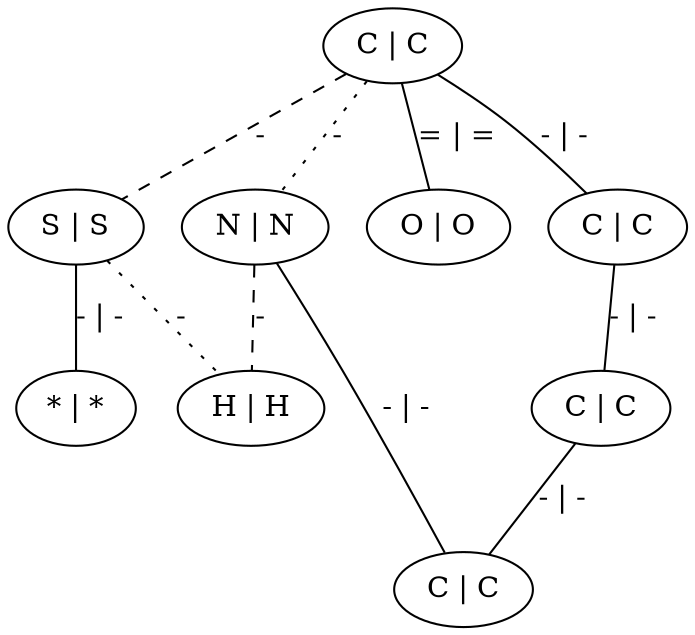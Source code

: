 graph G {
	0 [ label="C | C" ]
	1 [ label="S | S" ]
	2 [ label="* | *" ]
	3 [ label="N | N" ]
	4 [ label="H | H" ]
	5 [ label="O | O" ]
	6 [ label="C | C" ]
	7 [ label="C | C" ]
	8 [ label="C | C" ]
	0 -- 1 [ style=dashed label="-" ]
	0 -- 3 [ style=dotted label="-" ]
	0 -- 5 [ label="= | =" ]
	0 -- 6 [ label="- | -" ]
	1 -- 2 [ label="- | -" ]
	1 -- 4 [ style=dotted label="-" ]
	3 -- 4 [ style=dashed label="-" ]
	3 -- 8 [ label="- | -" ]
	6 -- 7 [ label="- | -" ]
	7 -- 8 [ label="- | -" ]
}
